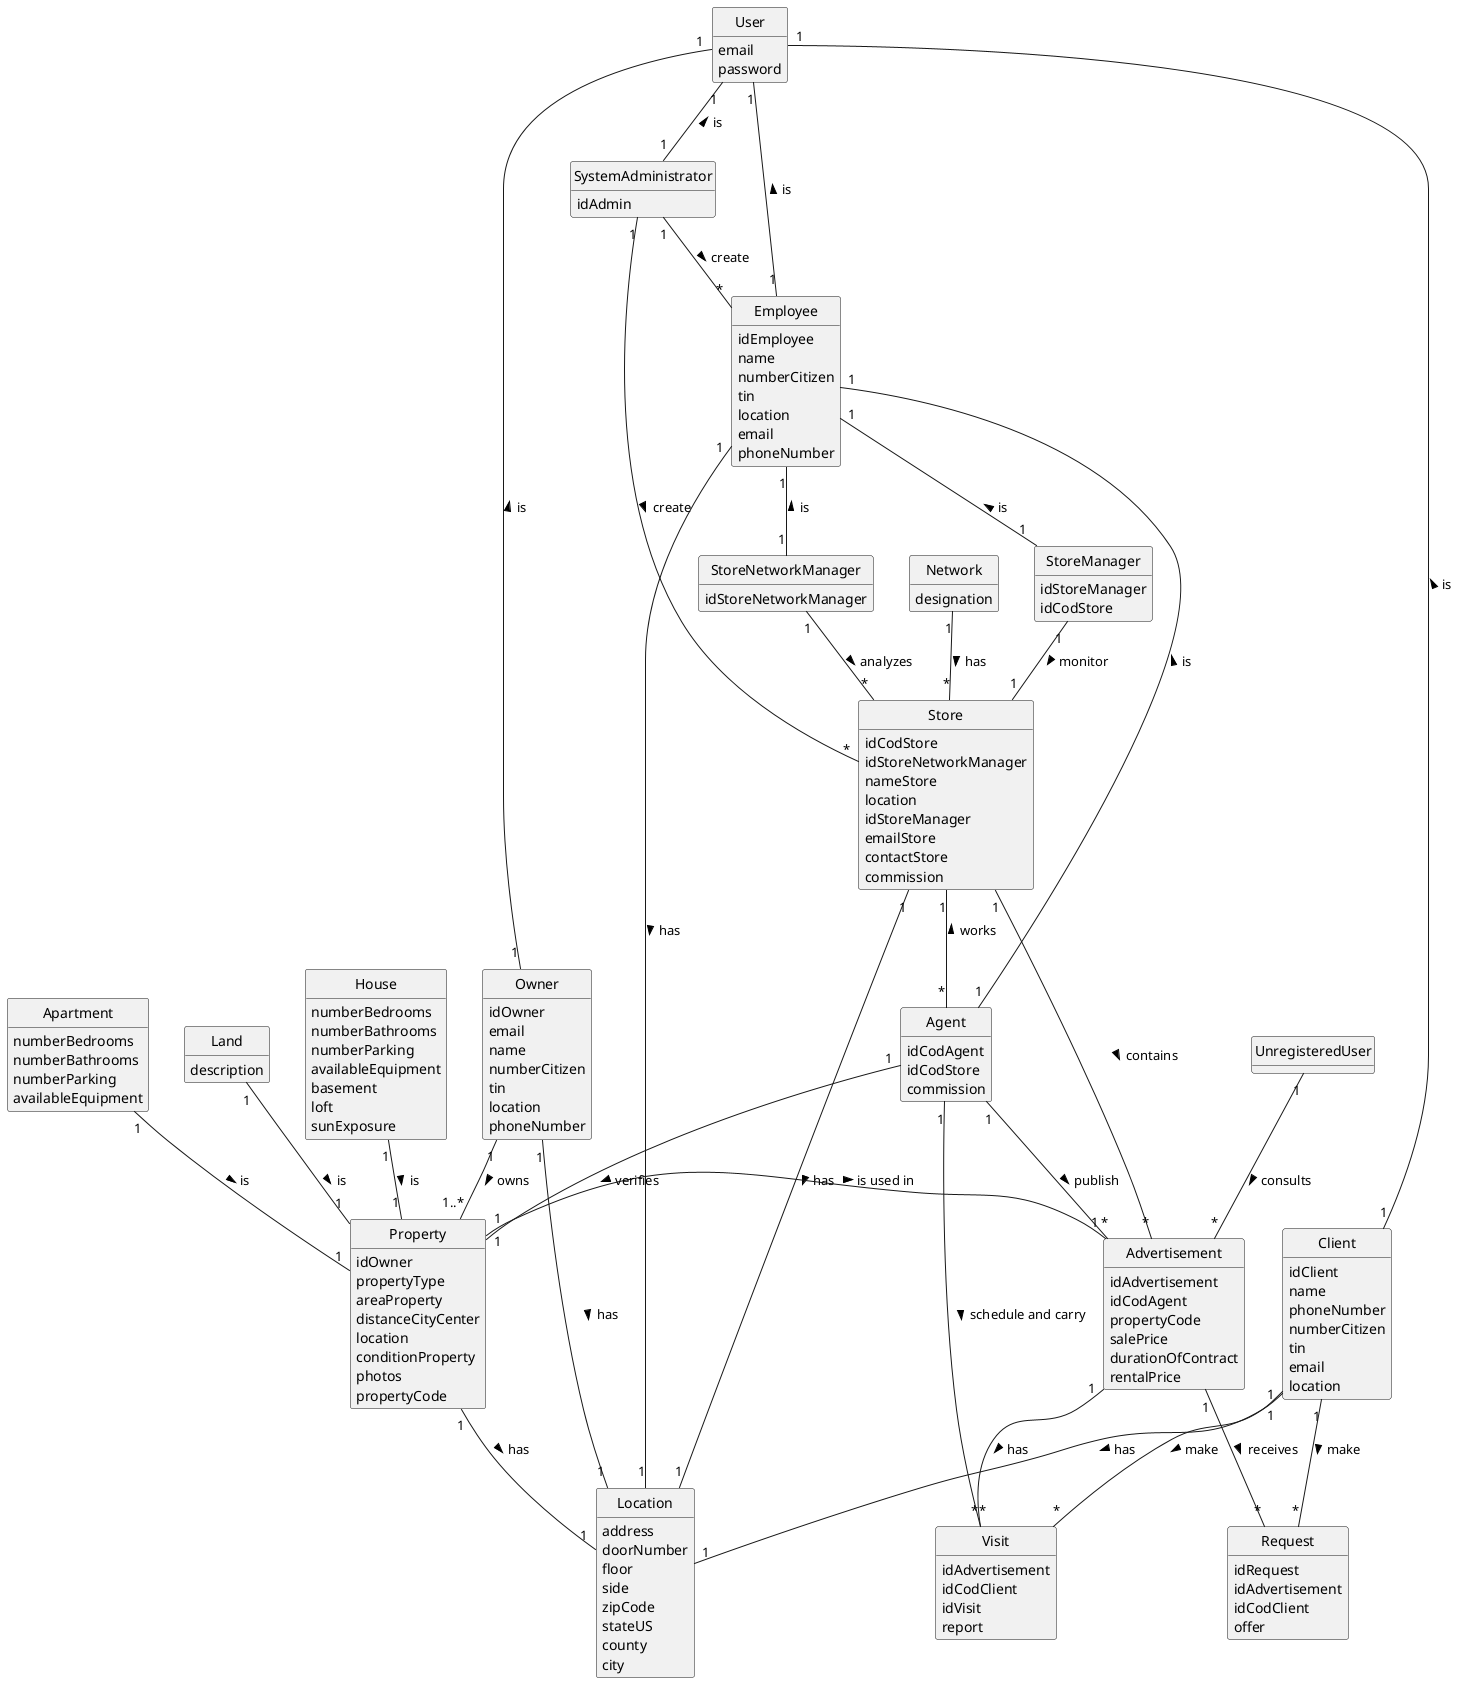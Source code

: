 @startuml
'https://plantuml.com/class-diagram
skinparam monochrome true
skinparam packageStyle rectangle
skinparam shadowing false
hide circle
hide methods

class Network{
    designation
}

class Employee{
    idEmployee
    name
    numberCitizen
    tin
    location
    email
    phoneNumber
}

class Client {
    idClient
    name
    phoneNumber
    numberCitizen
    tin
    email
    location
}

class Owner {
    idOwner
    email
    name
    numberCitizen
    tin
    location
    phoneNumber
}

class Agent {
    idCodAgent
    idCodStore
    commission
}

class Advertisement {
    idAdvertisement
    idCodAgent
    propertyCode
    salePrice
    durationOfContract
    rentalPrice
}

class Property{
    idOwner
    propertyType
    areaProperty
    distanceCityCenter
    location
    conditionProperty
    photos
    propertyCode
}

class House {
    numberBedrooms
    numberBathrooms
    numberParking
    availableEquipment
    basement
    loft
    sunExposure
}

class Apartment{
    numberBedrooms
    numberBathrooms
    numberParking
    availableEquipment
}

class Land{
    description
}

class Store{
    idCodStore
    idStoreNetworkManager
    nameStore
    location
    idStoreManager
    emailStore
    contactStore
    commission
}

class Visit{
    idAdvertisement
    idCodClient
    idVisit
    report
}

class Location {
    address
    doorNumber
    floor
    side
    zipCode
    stateUS
    county
    city
}

class StoreManager {
    idStoreManager
    idCodStore
}

class StoreNetworkManager {
    idStoreNetworkManager
}

class Request{
    idRequest
    idAdvertisement
    idCodClient
    offer
}

class User{
    email
    password
}

class SystemAdministrator{
    idAdmin
}

class UnregisteredUser

Owner "1" -- "1..*" Property: owns >
Agent "1" -- "*" Advertisement: publish >
House "1" -- "1" Property: is >
Apartment "1" -- "1" Property: is >
Land "1" -- "1"  Property: is >
Store "1" -- "*" Agent: works <
StoreManager "1" -- "1" Store:  monitor >
Property "1" -- "1" Location: has >
StoreNetworkManager "1" -- "*" Store:  analyzes >
Employee "1" -- "1" Agent: is <
Employee "1" -- "1" StoreManager: is <
Employee "1" -- "1" StoreNetworkManager: is <
Advertisement"1" -- "*"Request: receives >
Client"1" -- "*"Request: make >
Store"1" -- "1"Location: has >
Advertisement "1" -- "*" Visit: has >
Client "1" -- "*" Visit: make >
Agent "1" -- "*" Visit: schedule and carry >
User "1" -- "1" Employee: is <
User "1" -- "1" Owner: is <
User "1" -- "1" Client: is <
Property "1" - "1" Advertisement: is used in >
Client "1" -- "1" Location: has >
Employee "1" -- "1" Location: has >
Owner "1" -- "1" Location: has >
Agent "1" -- "1" Property: verifies >
Store "1" -- "*" Advertisement: contains >
UnregisteredUser "1" -- "*" Advertisement: consults >
SystemAdministrator "1" -- "*" Store: create >
SystemAdministrator "1" -- "*" Employee: create >
User "1" -- "1" SystemAdministrator: is <
Network "1" -- "*" Store: has >

@enduml